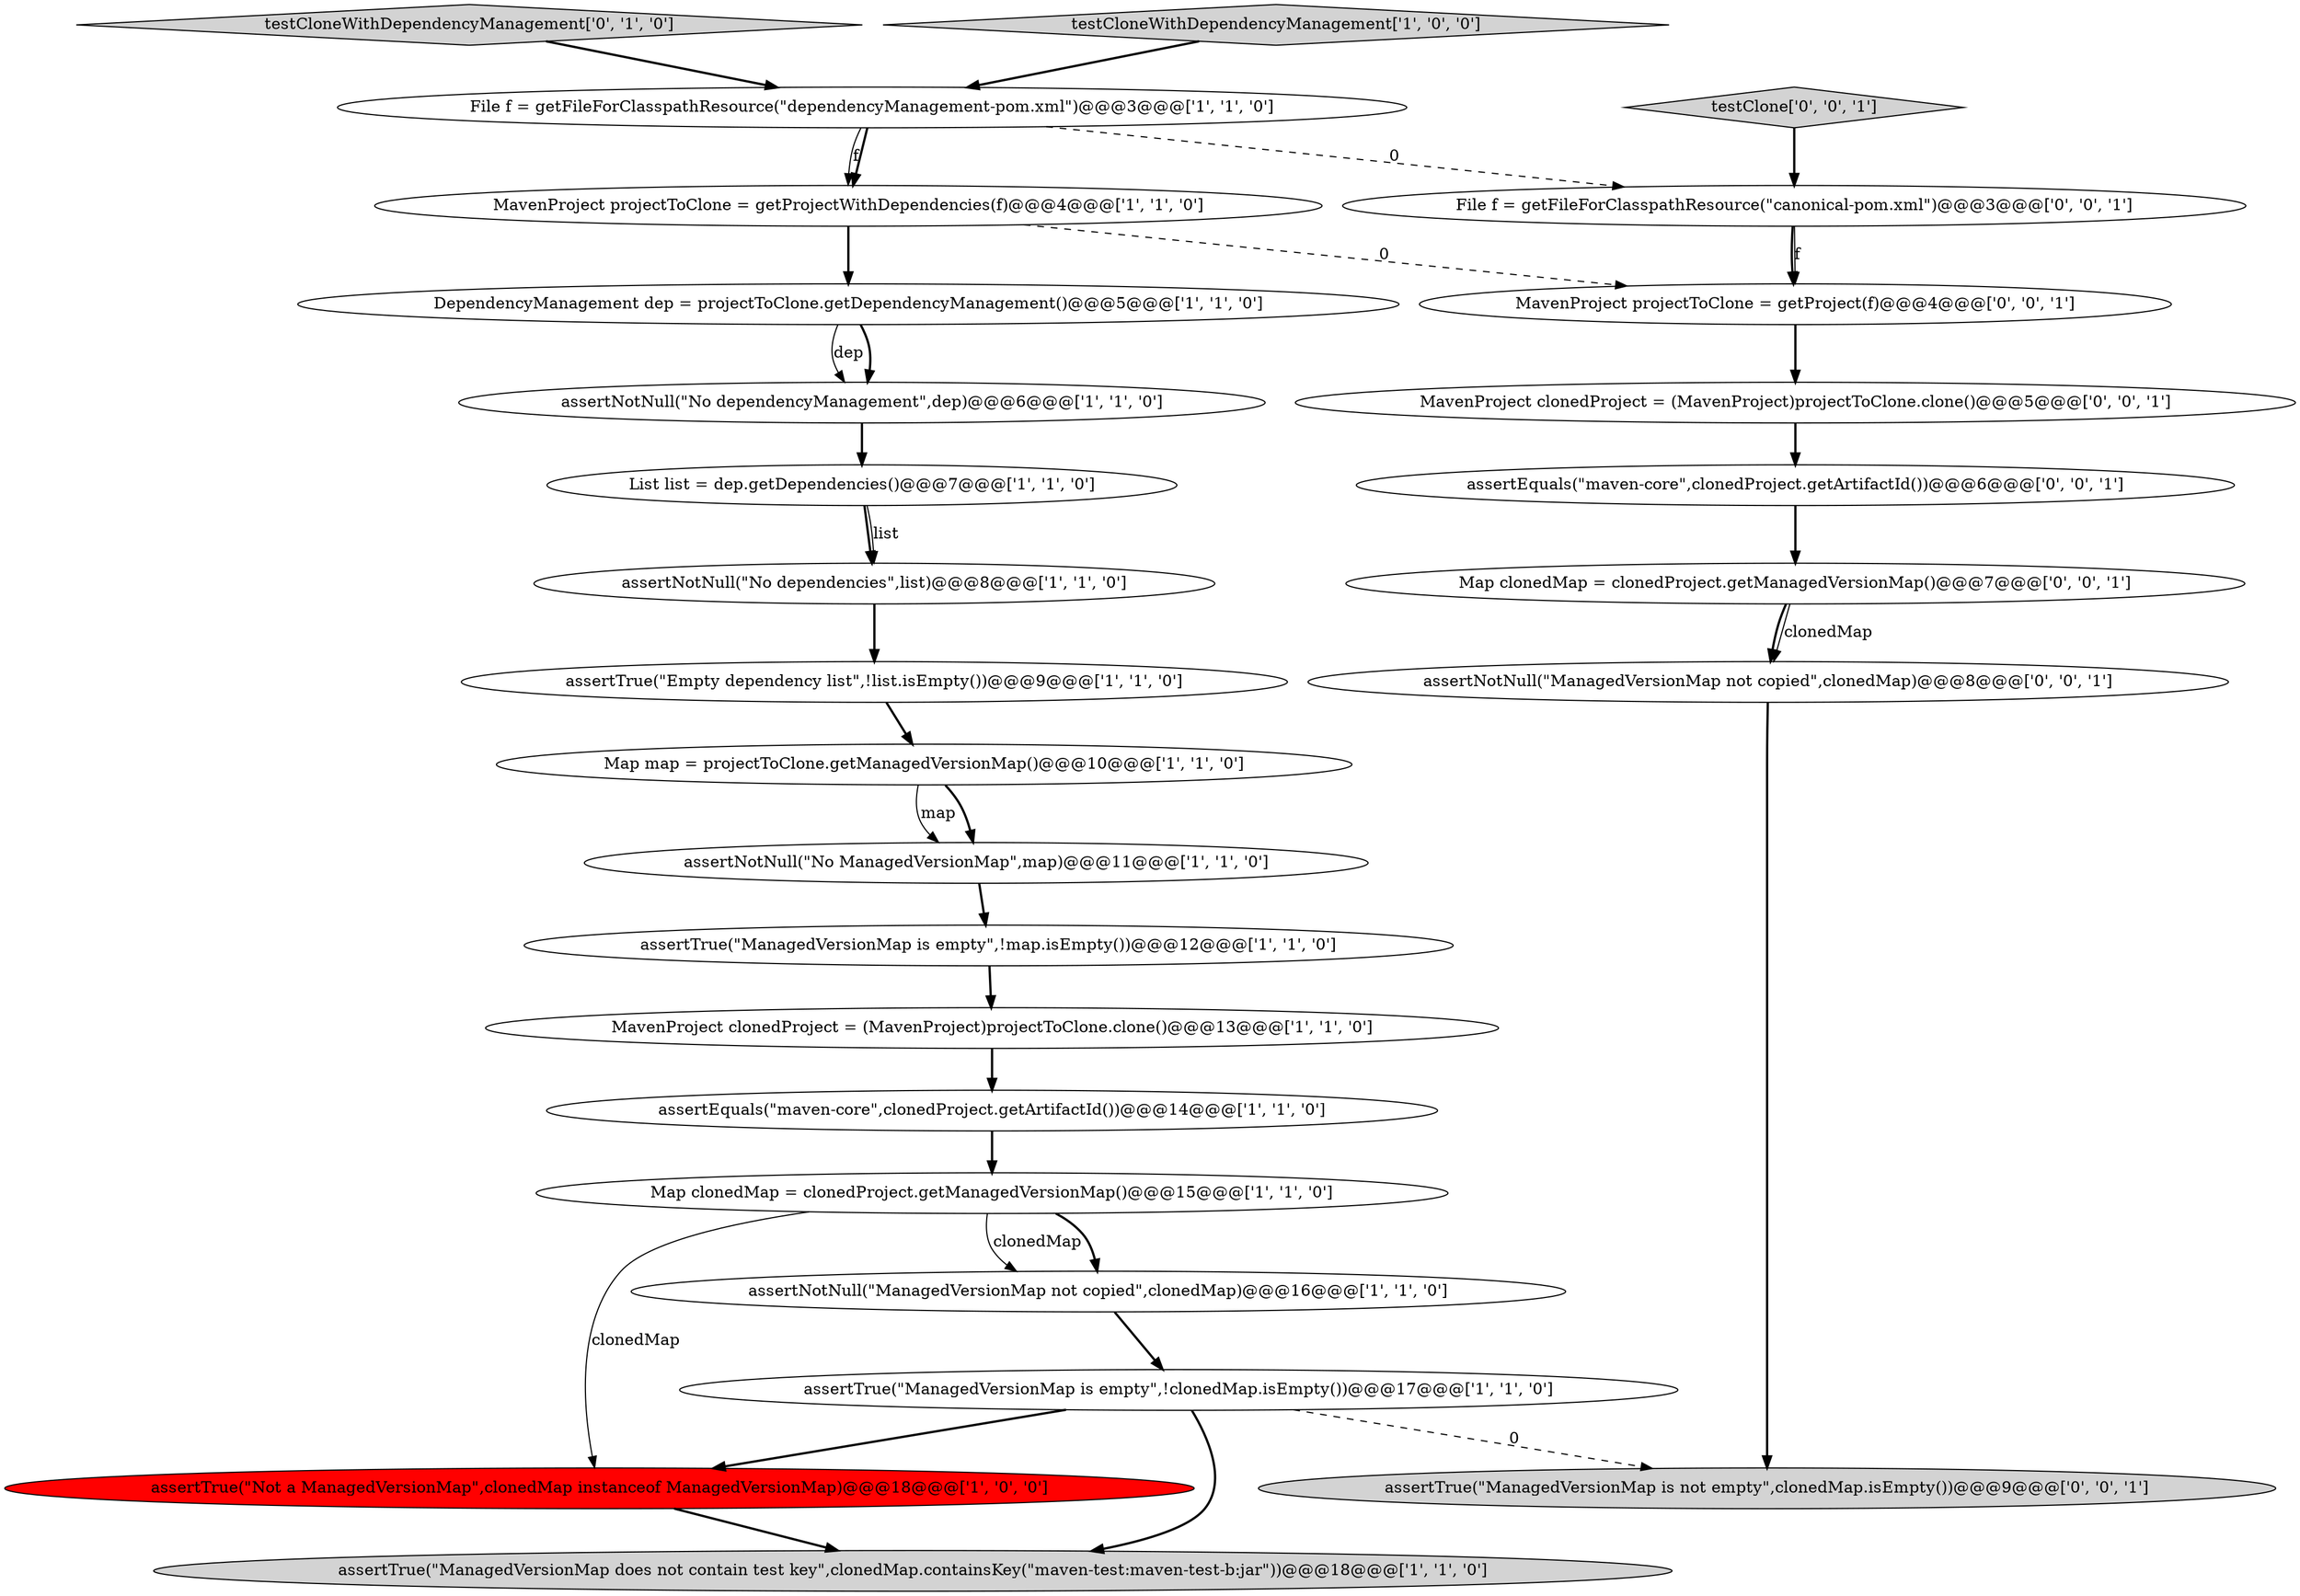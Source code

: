 digraph {
8 [style = filled, label = "MavenProject projectToClone = getProjectWithDependencies(f)@@@4@@@['1', '1', '0']", fillcolor = white, shape = ellipse image = "AAA0AAABBB1BBB"];
10 [style = filled, label = "assertNotNull(\"No dependencyManagement\",dep)@@@6@@@['1', '1', '0']", fillcolor = white, shape = ellipse image = "AAA0AAABBB1BBB"];
4 [style = filled, label = "assertTrue(\"ManagedVersionMap does not contain test key\",clonedMap.containsKey(\"maven-test:maven-test-b:jar\"))@@@18@@@['1', '1', '0']", fillcolor = lightgray, shape = ellipse image = "AAA0AAABBB1BBB"];
26 [style = filled, label = "assertEquals(\"maven-core\",clonedProject.getArtifactId())@@@6@@@['0', '0', '1']", fillcolor = white, shape = ellipse image = "AAA0AAABBB3BBB"];
1 [style = filled, label = "assertTrue(\"ManagedVersionMap is empty\",!clonedMap.isEmpty())@@@17@@@['1', '1', '0']", fillcolor = white, shape = ellipse image = "AAA0AAABBB1BBB"];
20 [style = filled, label = "File f = getFileForClasspathResource(\"canonical-pom.xml\")@@@3@@@['0', '0', '1']", fillcolor = white, shape = ellipse image = "AAA0AAABBB3BBB"];
21 [style = filled, label = "assertNotNull(\"ManagedVersionMap not copied\",clonedMap)@@@8@@@['0', '0', '1']", fillcolor = white, shape = ellipse image = "AAA0AAABBB3BBB"];
14 [style = filled, label = "File f = getFileForClasspathResource(\"dependencyManagement-pom.xml\")@@@3@@@['1', '1', '0']", fillcolor = white, shape = ellipse image = "AAA0AAABBB1BBB"];
22 [style = filled, label = "MavenProject projectToClone = getProject(f)@@@4@@@['0', '0', '1']", fillcolor = white, shape = ellipse image = "AAA0AAABBB3BBB"];
6 [style = filled, label = "assertNotNull(\"No dependencies\",list)@@@8@@@['1', '1', '0']", fillcolor = white, shape = ellipse image = "AAA0AAABBB1BBB"];
3 [style = filled, label = "List list = dep.getDependencies()@@@7@@@['1', '1', '0']", fillcolor = white, shape = ellipse image = "AAA0AAABBB1BBB"];
19 [style = filled, label = "assertTrue(\"ManagedVersionMap is not empty\",clonedMap.isEmpty())@@@9@@@['0', '0', '1']", fillcolor = lightgray, shape = ellipse image = "AAA0AAABBB3BBB"];
18 [style = filled, label = "testCloneWithDependencyManagement['0', '1', '0']", fillcolor = lightgray, shape = diamond image = "AAA0AAABBB2BBB"];
15 [style = filled, label = "MavenProject clonedProject = (MavenProject)projectToClone.clone()@@@13@@@['1', '1', '0']", fillcolor = white, shape = ellipse image = "AAA0AAABBB1BBB"];
0 [style = filled, label = "DependencyManagement dep = projectToClone.getDependencyManagement()@@@5@@@['1', '1', '0']", fillcolor = white, shape = ellipse image = "AAA0AAABBB1BBB"];
12 [style = filled, label = "assertNotNull(\"ManagedVersionMap not copied\",clonedMap)@@@16@@@['1', '1', '0']", fillcolor = white, shape = ellipse image = "AAA0AAABBB1BBB"];
25 [style = filled, label = "Map clonedMap = clonedProject.getManagedVersionMap()@@@7@@@['0', '0', '1']", fillcolor = white, shape = ellipse image = "AAA0AAABBB3BBB"];
7 [style = filled, label = "assertNotNull(\"No ManagedVersionMap\",map)@@@11@@@['1', '1', '0']", fillcolor = white, shape = ellipse image = "AAA0AAABBB1BBB"];
9 [style = filled, label = "assertEquals(\"maven-core\",clonedProject.getArtifactId())@@@14@@@['1', '1', '0']", fillcolor = white, shape = ellipse image = "AAA0AAABBB1BBB"];
11 [style = filled, label = "Map clonedMap = clonedProject.getManagedVersionMap()@@@15@@@['1', '1', '0']", fillcolor = white, shape = ellipse image = "AAA0AAABBB1BBB"];
2 [style = filled, label = "assertTrue(\"Not a ManagedVersionMap\",clonedMap instanceof ManagedVersionMap)@@@18@@@['1', '0', '0']", fillcolor = red, shape = ellipse image = "AAA1AAABBB1BBB"];
23 [style = filled, label = "testClone['0', '0', '1']", fillcolor = lightgray, shape = diamond image = "AAA0AAABBB3BBB"];
5 [style = filled, label = "assertTrue(\"ManagedVersionMap is empty\",!map.isEmpty())@@@12@@@['1', '1', '0']", fillcolor = white, shape = ellipse image = "AAA0AAABBB1BBB"];
16 [style = filled, label = "Map map = projectToClone.getManagedVersionMap()@@@10@@@['1', '1', '0']", fillcolor = white, shape = ellipse image = "AAA0AAABBB1BBB"];
24 [style = filled, label = "MavenProject clonedProject = (MavenProject)projectToClone.clone()@@@5@@@['0', '0', '1']", fillcolor = white, shape = ellipse image = "AAA0AAABBB3BBB"];
13 [style = filled, label = "assertTrue(\"Empty dependency list\",!list.isEmpty())@@@9@@@['1', '1', '0']", fillcolor = white, shape = ellipse image = "AAA0AAABBB1BBB"];
17 [style = filled, label = "testCloneWithDependencyManagement['1', '0', '0']", fillcolor = lightgray, shape = diamond image = "AAA0AAABBB1BBB"];
3->6 [style = solid, label="list"];
1->4 [style = bold, label=""];
11->12 [style = solid, label="clonedMap"];
23->20 [style = bold, label=""];
9->11 [style = bold, label=""];
21->19 [style = bold, label=""];
26->25 [style = bold, label=""];
11->2 [style = solid, label="clonedMap"];
1->19 [style = dashed, label="0"];
16->7 [style = bold, label=""];
16->7 [style = solid, label="map"];
14->20 [style = dashed, label="0"];
5->15 [style = bold, label=""];
10->3 [style = bold, label=""];
3->6 [style = bold, label=""];
11->12 [style = bold, label=""];
12->1 [style = bold, label=""];
2->4 [style = bold, label=""];
13->16 [style = bold, label=""];
25->21 [style = solid, label="clonedMap"];
20->22 [style = bold, label=""];
8->0 [style = bold, label=""];
8->22 [style = dashed, label="0"];
24->26 [style = bold, label=""];
0->10 [style = bold, label=""];
7->5 [style = bold, label=""];
14->8 [style = solid, label="f"];
0->10 [style = solid, label="dep"];
17->14 [style = bold, label=""];
15->9 [style = bold, label=""];
6->13 [style = bold, label=""];
20->22 [style = solid, label="f"];
14->8 [style = bold, label=""];
1->2 [style = bold, label=""];
22->24 [style = bold, label=""];
18->14 [style = bold, label=""];
25->21 [style = bold, label=""];
}
